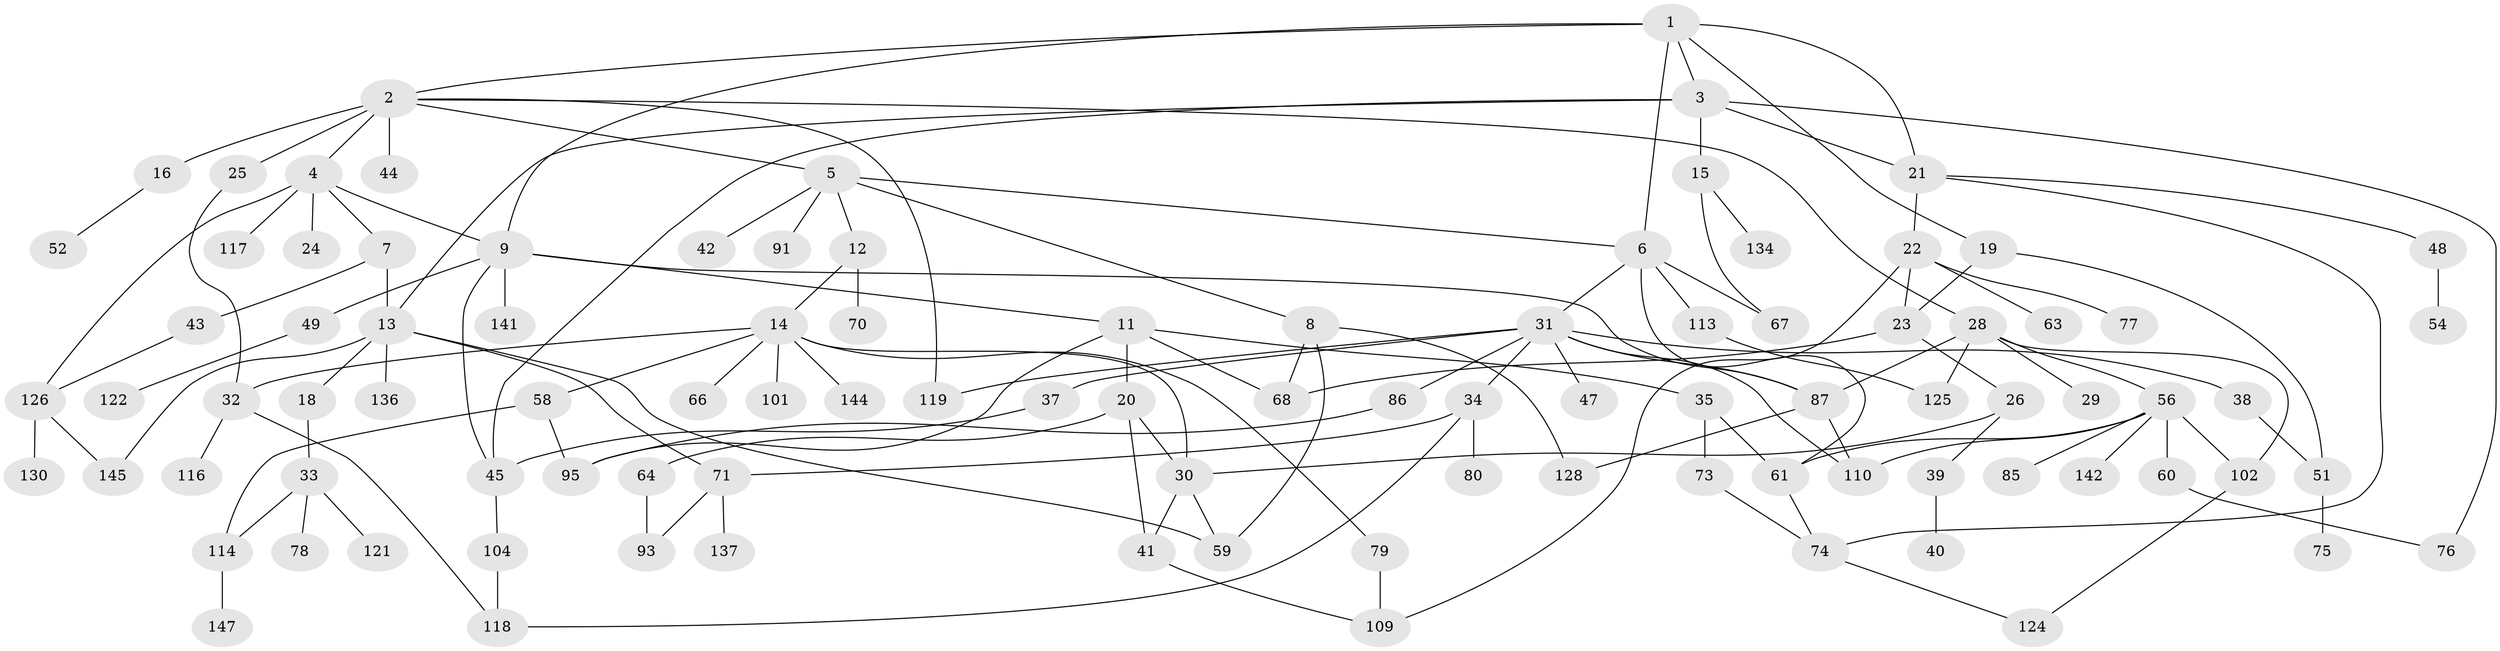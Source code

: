 // original degree distribution, {7: 0.033783783783783786, 8: 0.013513513513513514, 6: 0.033783783783783786, 3: 0.21621621621621623, 4: 0.07432432432432433, 5: 0.0472972972972973, 1: 0.2972972972972973, 2: 0.28378378378378377}
// Generated by graph-tools (version 1.1) at 2025/10/02/27/25 16:10:53]
// undirected, 99 vertices, 140 edges
graph export_dot {
graph [start="1"]
  node [color=gray90,style=filled];
  1 [super="+17"];
  2 [super="+10"];
  3 [super="+132"];
  4 [super="+92"];
  5 [super="+103"];
  6 [super="+83"];
  7;
  8;
  9 [super="+27"];
  11 [super="+65"];
  12 [super="+138"];
  13 [super="+139"];
  14 [super="+50"];
  15 [super="+106"];
  16;
  18;
  19 [super="+57"];
  20 [super="+82"];
  21 [super="+69"];
  22 [super="+99"];
  23 [super="+108"];
  24;
  25 [super="+62"];
  26 [super="+123"];
  28;
  29;
  30;
  31 [super="+46"];
  32 [super="+112"];
  33 [super="+55"];
  34 [super="+36"];
  35 [super="+53"];
  37;
  38;
  39 [super="+148"];
  40;
  41;
  42 [super="+100"];
  43 [super="+98"];
  44 [super="+111"];
  45 [super="+94"];
  47;
  48 [super="+72"];
  49 [super="+105"];
  51 [super="+133"];
  52;
  54 [super="+88"];
  56 [super="+120"];
  58 [super="+90"];
  59 [super="+129"];
  60;
  61 [super="+81"];
  63;
  64;
  66 [super="+107"];
  67 [super="+84"];
  68;
  70;
  71 [super="+89"];
  73;
  74 [super="+135"];
  75;
  76;
  77;
  78 [super="+143"];
  79;
  80;
  85;
  86;
  87 [super="+97"];
  91;
  93;
  95 [super="+96"];
  101;
  102 [super="+140"];
  104;
  109;
  110;
  113 [super="+115"];
  114 [super="+127"];
  116;
  117;
  118 [super="+146"];
  119;
  121;
  122;
  124;
  125;
  126 [super="+131"];
  128;
  130;
  134;
  136;
  137;
  141;
  142;
  144;
  145;
  147;
  1 -- 2;
  1 -- 3;
  1 -- 19;
  1 -- 21;
  1 -- 6;
  1 -- 9;
  2 -- 4;
  2 -- 5;
  2 -- 28;
  2 -- 44;
  2 -- 119;
  2 -- 16 [weight=2];
  2 -- 25;
  3 -- 13;
  3 -- 15;
  3 -- 21;
  3 -- 76;
  3 -- 45;
  4 -- 7;
  4 -- 9 [weight=2];
  4 -- 24;
  4 -- 117;
  4 -- 126 [weight=2];
  5 -- 6;
  5 -- 8;
  5 -- 12;
  5 -- 42;
  5 -- 91;
  6 -- 31;
  6 -- 113;
  6 -- 61;
  6 -- 67;
  7 -- 43;
  7 -- 13;
  8 -- 128;
  8 -- 68;
  8 -- 59;
  9 -- 11;
  9 -- 49;
  9 -- 45;
  9 -- 141;
  9 -- 87;
  11 -- 20;
  11 -- 35;
  11 -- 68;
  11 -- 95;
  12 -- 14;
  12 -- 70;
  13 -- 18;
  13 -- 136;
  13 -- 145;
  13 -- 59;
  13 -- 71;
  14 -- 32;
  14 -- 58;
  14 -- 66;
  14 -- 79;
  14 -- 30;
  14 -- 144;
  14 -- 101;
  15 -- 67;
  15 -- 134;
  16 -- 52;
  18 -- 33;
  19 -- 51;
  19 -- 23;
  20 -- 30;
  20 -- 41;
  20 -- 64;
  21 -- 22;
  21 -- 48;
  21 -- 74;
  22 -- 23;
  22 -- 63;
  22 -- 77;
  22 -- 109;
  23 -- 26;
  23 -- 68;
  25 -- 32;
  26 -- 39;
  26 -- 30;
  28 -- 29;
  28 -- 56;
  28 -- 87;
  28 -- 125;
  28 -- 102;
  30 -- 59;
  30 -- 41;
  31 -- 34;
  31 -- 37;
  31 -- 38;
  31 -- 110;
  31 -- 119;
  31 -- 47;
  31 -- 86;
  31 -- 87;
  32 -- 116;
  32 -- 118;
  33 -- 78;
  33 -- 114;
  33 -- 121;
  34 -- 80;
  34 -- 118;
  34 -- 71;
  35 -- 73;
  35 -- 61;
  37 -- 45;
  38 -- 51;
  39 -- 40;
  41 -- 109;
  43 -- 126;
  45 -- 104;
  48 -- 54;
  49 -- 122;
  51 -- 75;
  56 -- 60;
  56 -- 61;
  56 -- 85;
  56 -- 102;
  56 -- 110;
  56 -- 142;
  58 -- 114;
  58 -- 95;
  60 -- 76;
  61 -- 74;
  64 -- 93;
  71 -- 93;
  71 -- 137;
  73 -- 74;
  74 -- 124;
  79 -- 109;
  86 -- 95;
  87 -- 128;
  87 -- 110;
  102 -- 124;
  104 -- 118;
  113 -- 125;
  114 -- 147;
  126 -- 130;
  126 -- 145;
}
